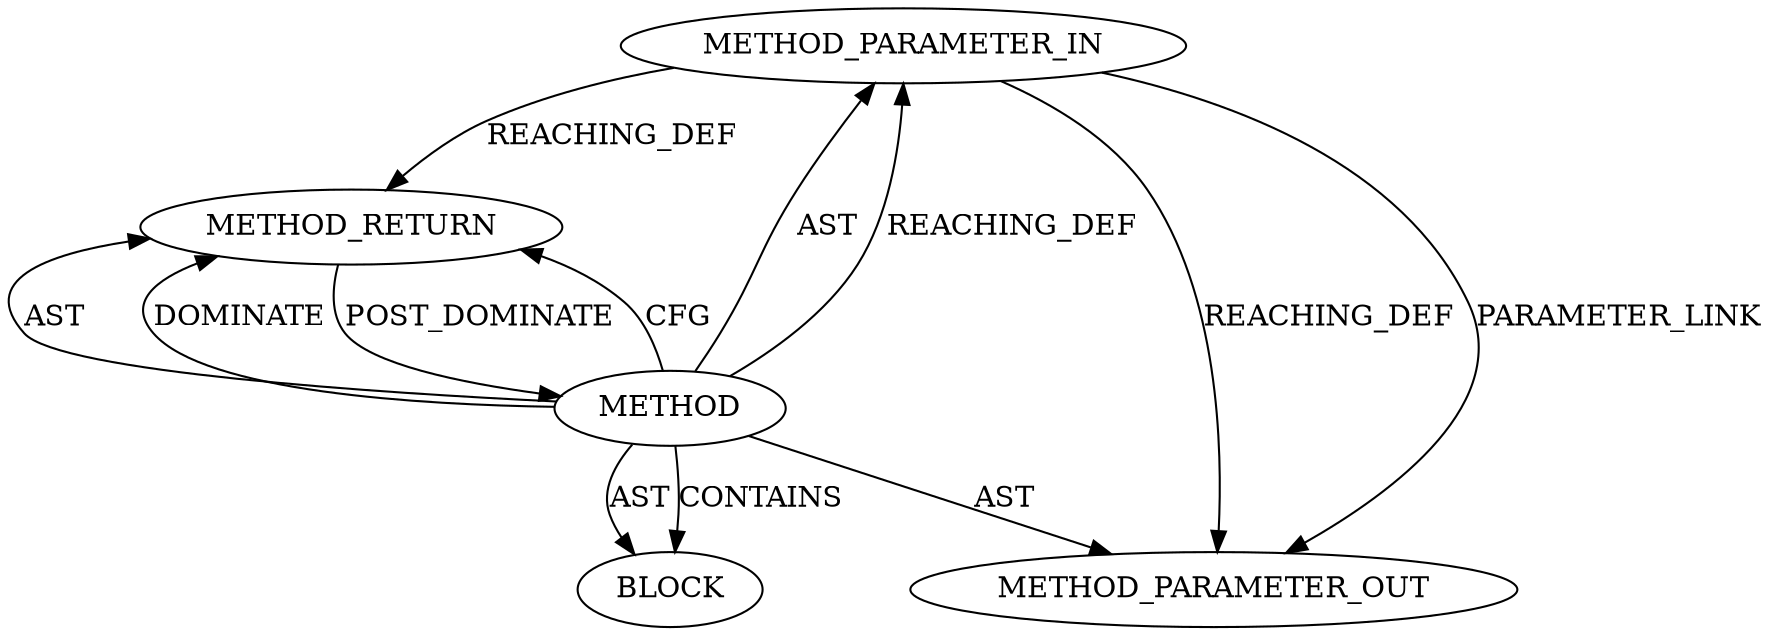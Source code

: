 digraph {
  925 [label=METHOD_PARAMETER_IN ORDER=1 CODE="tls_device_list" IS_VARIADIC=false COLUMN_NUMBER=18 LINE_NUMBER=51 TYPE_FULL_NAME="ANY" EVALUATION_STRATEGY="BY_VALUE" INDEX=1 NAME="tls_device_list"]
  924 [label=METHOD COLUMN_NUMBER=8 LINE_NUMBER=51 COLUMN_NUMBER_END=33 IS_EXTERNAL=false SIGNATURE="static LIST_HEAD (ANY)" NAME="LIST_HEAD" AST_PARENT_TYPE="TYPE_DECL" AST_PARENT_FULL_NAME="tls_device.c:<global>" ORDER=3 CODE="static LIST_HEAD(tls_device_list);" FULL_NAME="LIST_HEAD" LINE_NUMBER_END=51 FILENAME="tls_device.c"]
  927 [label=METHOD_RETURN ORDER=3 CODE="RET" COLUMN_NUMBER=8 LINE_NUMBER=51 TYPE_FULL_NAME="static" EVALUATION_STRATEGY="BY_VALUE"]
  926 [label=BLOCK ORDER=2 ARGUMENT_INDEX=-1 CODE="<empty>" TYPE_FULL_NAME="<empty>"]
  21280 [label=METHOD_PARAMETER_OUT ORDER=1 CODE="tls_device_list" IS_VARIADIC=false COLUMN_NUMBER=18 LINE_NUMBER=51 TYPE_FULL_NAME="ANY" EVALUATION_STRATEGY="BY_VALUE" INDEX=1 NAME="tls_device_list"]
  924 -> 927 [label=CFG ]
  924 -> 926 [label=CONTAINS ]
  925 -> 927 [label=REACHING_DEF VARIABLE="tls_device_list"]
  924 -> 925 [label=AST ]
  925 -> 21280 [label=PARAMETER_LINK ]
  924 -> 927 [label=AST ]
  925 -> 21280 [label=REACHING_DEF VARIABLE="tls_device_list"]
  927 -> 924 [label=POST_DOMINATE ]
  924 -> 926 [label=AST ]
  924 -> 925 [label=REACHING_DEF VARIABLE=""]
  924 -> 21280 [label=AST ]
  924 -> 927 [label=DOMINATE ]
}
